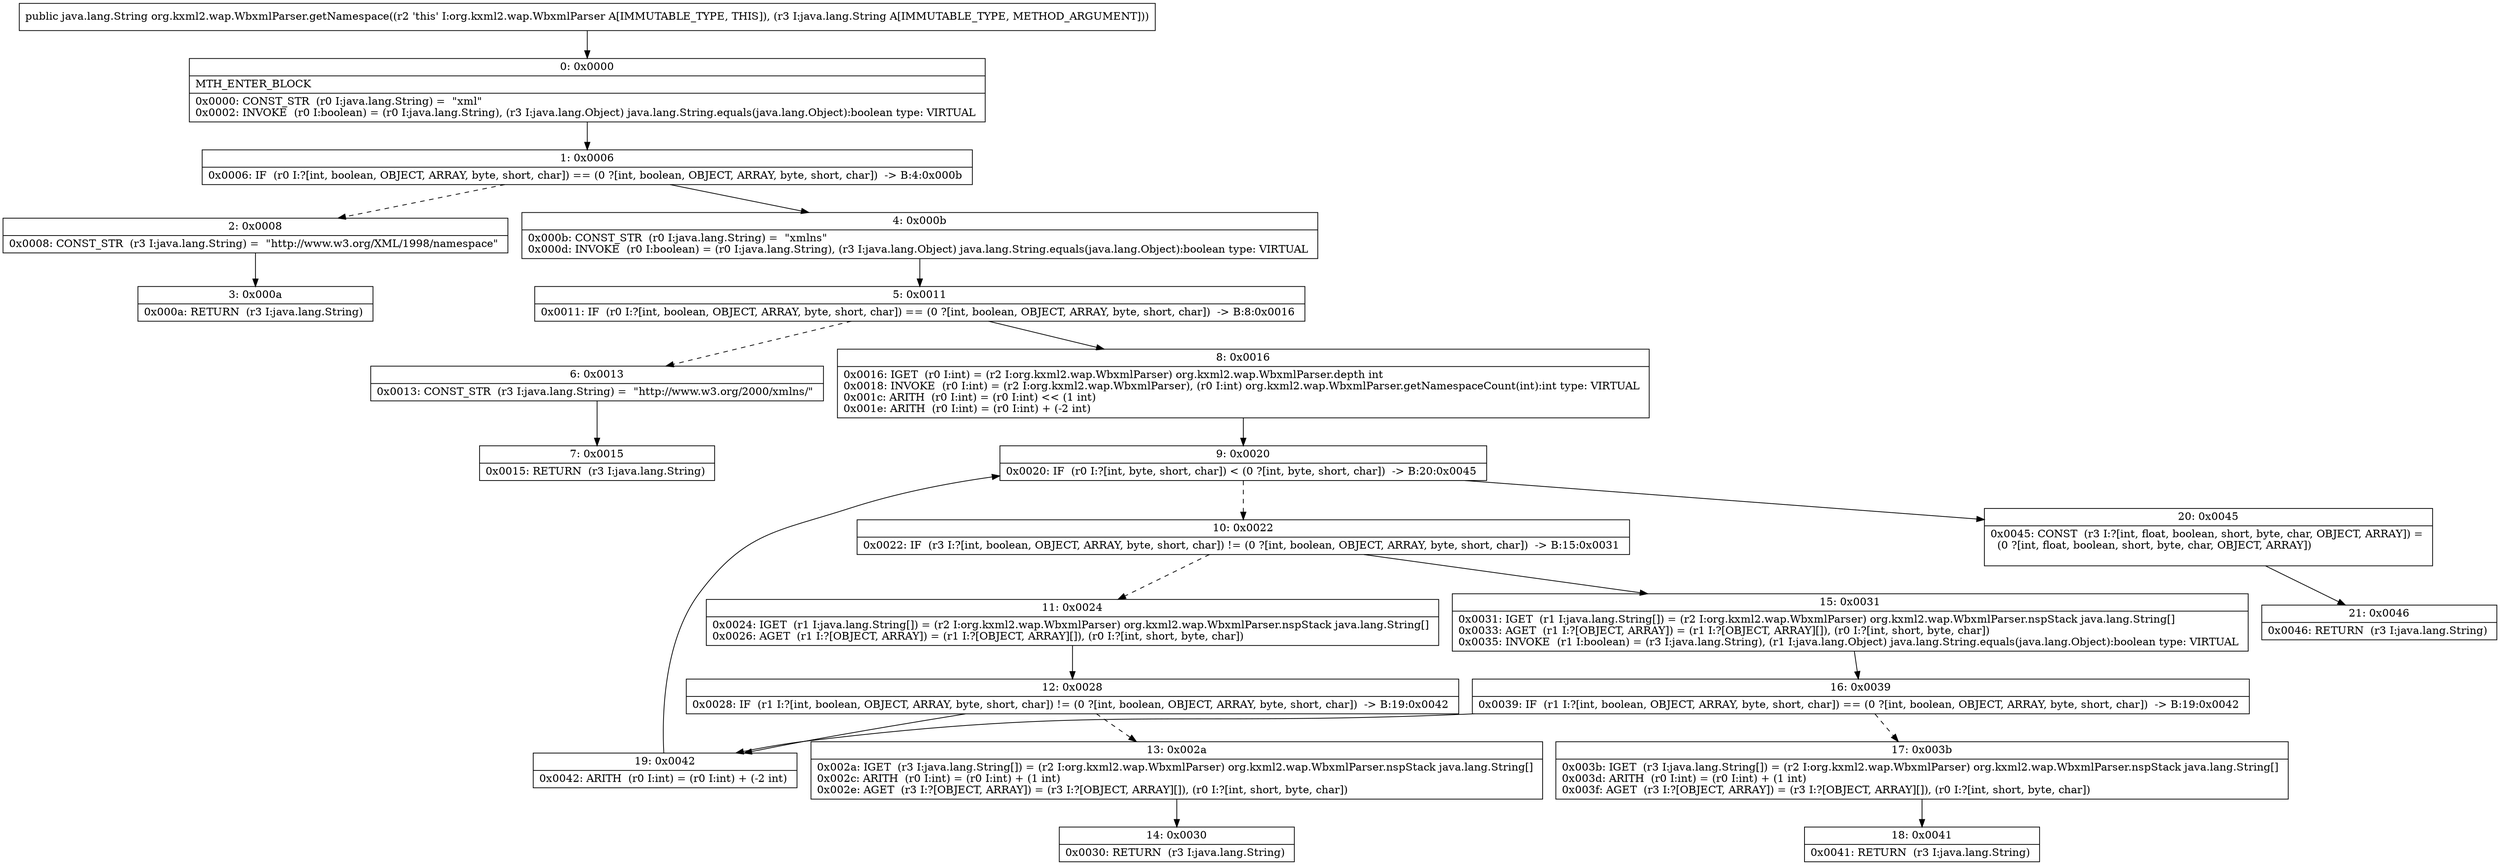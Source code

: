 digraph "CFG fororg.kxml2.wap.WbxmlParser.getNamespace(Ljava\/lang\/String;)Ljava\/lang\/String;" {
Node_0 [shape=record,label="{0\:\ 0x0000|MTH_ENTER_BLOCK\l|0x0000: CONST_STR  (r0 I:java.lang.String) =  \"xml\" \l0x0002: INVOKE  (r0 I:boolean) = (r0 I:java.lang.String), (r3 I:java.lang.Object) java.lang.String.equals(java.lang.Object):boolean type: VIRTUAL \l}"];
Node_1 [shape=record,label="{1\:\ 0x0006|0x0006: IF  (r0 I:?[int, boolean, OBJECT, ARRAY, byte, short, char]) == (0 ?[int, boolean, OBJECT, ARRAY, byte, short, char])  \-\> B:4:0x000b \l}"];
Node_2 [shape=record,label="{2\:\ 0x0008|0x0008: CONST_STR  (r3 I:java.lang.String) =  \"http:\/\/www.w3.org\/XML\/1998\/namespace\" \l}"];
Node_3 [shape=record,label="{3\:\ 0x000a|0x000a: RETURN  (r3 I:java.lang.String) \l}"];
Node_4 [shape=record,label="{4\:\ 0x000b|0x000b: CONST_STR  (r0 I:java.lang.String) =  \"xmlns\" \l0x000d: INVOKE  (r0 I:boolean) = (r0 I:java.lang.String), (r3 I:java.lang.Object) java.lang.String.equals(java.lang.Object):boolean type: VIRTUAL \l}"];
Node_5 [shape=record,label="{5\:\ 0x0011|0x0011: IF  (r0 I:?[int, boolean, OBJECT, ARRAY, byte, short, char]) == (0 ?[int, boolean, OBJECT, ARRAY, byte, short, char])  \-\> B:8:0x0016 \l}"];
Node_6 [shape=record,label="{6\:\ 0x0013|0x0013: CONST_STR  (r3 I:java.lang.String) =  \"http:\/\/www.w3.org\/2000\/xmlns\/\" \l}"];
Node_7 [shape=record,label="{7\:\ 0x0015|0x0015: RETURN  (r3 I:java.lang.String) \l}"];
Node_8 [shape=record,label="{8\:\ 0x0016|0x0016: IGET  (r0 I:int) = (r2 I:org.kxml2.wap.WbxmlParser) org.kxml2.wap.WbxmlParser.depth int \l0x0018: INVOKE  (r0 I:int) = (r2 I:org.kxml2.wap.WbxmlParser), (r0 I:int) org.kxml2.wap.WbxmlParser.getNamespaceCount(int):int type: VIRTUAL \l0x001c: ARITH  (r0 I:int) = (r0 I:int) \<\< (1 int) \l0x001e: ARITH  (r0 I:int) = (r0 I:int) + (\-2 int) \l}"];
Node_9 [shape=record,label="{9\:\ 0x0020|0x0020: IF  (r0 I:?[int, byte, short, char]) \< (0 ?[int, byte, short, char])  \-\> B:20:0x0045 \l}"];
Node_10 [shape=record,label="{10\:\ 0x0022|0x0022: IF  (r3 I:?[int, boolean, OBJECT, ARRAY, byte, short, char]) != (0 ?[int, boolean, OBJECT, ARRAY, byte, short, char])  \-\> B:15:0x0031 \l}"];
Node_11 [shape=record,label="{11\:\ 0x0024|0x0024: IGET  (r1 I:java.lang.String[]) = (r2 I:org.kxml2.wap.WbxmlParser) org.kxml2.wap.WbxmlParser.nspStack java.lang.String[] \l0x0026: AGET  (r1 I:?[OBJECT, ARRAY]) = (r1 I:?[OBJECT, ARRAY][]), (r0 I:?[int, short, byte, char]) \l}"];
Node_12 [shape=record,label="{12\:\ 0x0028|0x0028: IF  (r1 I:?[int, boolean, OBJECT, ARRAY, byte, short, char]) != (0 ?[int, boolean, OBJECT, ARRAY, byte, short, char])  \-\> B:19:0x0042 \l}"];
Node_13 [shape=record,label="{13\:\ 0x002a|0x002a: IGET  (r3 I:java.lang.String[]) = (r2 I:org.kxml2.wap.WbxmlParser) org.kxml2.wap.WbxmlParser.nspStack java.lang.String[] \l0x002c: ARITH  (r0 I:int) = (r0 I:int) + (1 int) \l0x002e: AGET  (r3 I:?[OBJECT, ARRAY]) = (r3 I:?[OBJECT, ARRAY][]), (r0 I:?[int, short, byte, char]) \l}"];
Node_14 [shape=record,label="{14\:\ 0x0030|0x0030: RETURN  (r3 I:java.lang.String) \l}"];
Node_15 [shape=record,label="{15\:\ 0x0031|0x0031: IGET  (r1 I:java.lang.String[]) = (r2 I:org.kxml2.wap.WbxmlParser) org.kxml2.wap.WbxmlParser.nspStack java.lang.String[] \l0x0033: AGET  (r1 I:?[OBJECT, ARRAY]) = (r1 I:?[OBJECT, ARRAY][]), (r0 I:?[int, short, byte, char]) \l0x0035: INVOKE  (r1 I:boolean) = (r3 I:java.lang.String), (r1 I:java.lang.Object) java.lang.String.equals(java.lang.Object):boolean type: VIRTUAL \l}"];
Node_16 [shape=record,label="{16\:\ 0x0039|0x0039: IF  (r1 I:?[int, boolean, OBJECT, ARRAY, byte, short, char]) == (0 ?[int, boolean, OBJECT, ARRAY, byte, short, char])  \-\> B:19:0x0042 \l}"];
Node_17 [shape=record,label="{17\:\ 0x003b|0x003b: IGET  (r3 I:java.lang.String[]) = (r2 I:org.kxml2.wap.WbxmlParser) org.kxml2.wap.WbxmlParser.nspStack java.lang.String[] \l0x003d: ARITH  (r0 I:int) = (r0 I:int) + (1 int) \l0x003f: AGET  (r3 I:?[OBJECT, ARRAY]) = (r3 I:?[OBJECT, ARRAY][]), (r0 I:?[int, short, byte, char]) \l}"];
Node_18 [shape=record,label="{18\:\ 0x0041|0x0041: RETURN  (r3 I:java.lang.String) \l}"];
Node_19 [shape=record,label="{19\:\ 0x0042|0x0042: ARITH  (r0 I:int) = (r0 I:int) + (\-2 int) \l}"];
Node_20 [shape=record,label="{20\:\ 0x0045|0x0045: CONST  (r3 I:?[int, float, boolean, short, byte, char, OBJECT, ARRAY]) = \l  (0 ?[int, float, boolean, short, byte, char, OBJECT, ARRAY])\l \l}"];
Node_21 [shape=record,label="{21\:\ 0x0046|0x0046: RETURN  (r3 I:java.lang.String) \l}"];
MethodNode[shape=record,label="{public java.lang.String org.kxml2.wap.WbxmlParser.getNamespace((r2 'this' I:org.kxml2.wap.WbxmlParser A[IMMUTABLE_TYPE, THIS]), (r3 I:java.lang.String A[IMMUTABLE_TYPE, METHOD_ARGUMENT])) }"];
MethodNode -> Node_0;
Node_0 -> Node_1;
Node_1 -> Node_2[style=dashed];
Node_1 -> Node_4;
Node_2 -> Node_3;
Node_4 -> Node_5;
Node_5 -> Node_6[style=dashed];
Node_5 -> Node_8;
Node_6 -> Node_7;
Node_8 -> Node_9;
Node_9 -> Node_10[style=dashed];
Node_9 -> Node_20;
Node_10 -> Node_11[style=dashed];
Node_10 -> Node_15;
Node_11 -> Node_12;
Node_12 -> Node_13[style=dashed];
Node_12 -> Node_19;
Node_13 -> Node_14;
Node_15 -> Node_16;
Node_16 -> Node_17[style=dashed];
Node_16 -> Node_19;
Node_17 -> Node_18;
Node_19 -> Node_9;
Node_20 -> Node_21;
}

